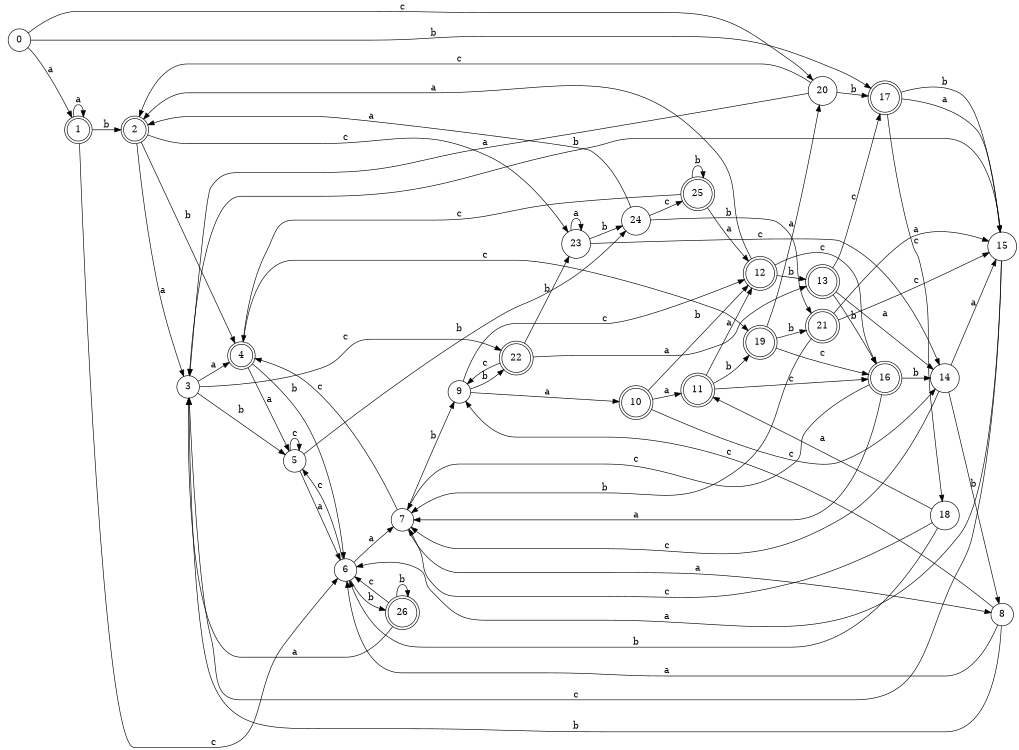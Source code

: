 digraph n22_6 {
__start0 [label="" shape="none"];

rankdir=LR;
size="8,5";

s0 [style="filled", color="black", fillcolor="white" shape="circle", label="0"];
s1 [style="rounded,filled", color="black", fillcolor="white" shape="doublecircle", label="1"];
s2 [style="rounded,filled", color="black", fillcolor="white" shape="doublecircle", label="2"];
s3 [style="filled", color="black", fillcolor="white" shape="circle", label="3"];
s4 [style="rounded,filled", color="black", fillcolor="white" shape="doublecircle", label="4"];
s5 [style="filled", color="black", fillcolor="white" shape="circle", label="5"];
s6 [style="filled", color="black", fillcolor="white" shape="circle", label="6"];
s7 [style="filled", color="black", fillcolor="white" shape="circle", label="7"];
s8 [style="filled", color="black", fillcolor="white" shape="circle", label="8"];
s9 [style="filled", color="black", fillcolor="white" shape="circle", label="9"];
s10 [style="rounded,filled", color="black", fillcolor="white" shape="doublecircle", label="10"];
s11 [style="rounded,filled", color="black", fillcolor="white" shape="doublecircle", label="11"];
s12 [style="rounded,filled", color="black", fillcolor="white" shape="doublecircle", label="12"];
s13 [style="rounded,filled", color="black", fillcolor="white" shape="doublecircle", label="13"];
s14 [style="filled", color="black", fillcolor="white" shape="circle", label="14"];
s15 [style="filled", color="black", fillcolor="white" shape="circle", label="15"];
s16 [style="rounded,filled", color="black", fillcolor="white" shape="doublecircle", label="16"];
s17 [style="rounded,filled", color="black", fillcolor="white" shape="doublecircle", label="17"];
s18 [style="filled", color="black", fillcolor="white" shape="circle", label="18"];
s19 [style="rounded,filled", color="black", fillcolor="white" shape="doublecircle", label="19"];
s20 [style="filled", color="black", fillcolor="white" shape="circle", label="20"];
s21 [style="rounded,filled", color="black", fillcolor="white" shape="doublecircle", label="21"];
s22 [style="rounded,filled", color="black", fillcolor="white" shape="doublecircle", label="22"];
s23 [style="filled", color="black", fillcolor="white" shape="circle", label="23"];
s24 [style="filled", color="black", fillcolor="white" shape="circle", label="24"];
s25 [style="rounded,filled", color="black", fillcolor="white" shape="doublecircle", label="25"];
s26 [style="rounded,filled", color="black", fillcolor="white" shape="doublecircle", label="26"];
s0 -> s1 [label="a"];
s0 -> s17 [label="b"];
s0 -> s20 [label="c"];
s1 -> s1 [label="a"];
s1 -> s2 [label="b"];
s1 -> s6 [label="c"];
s2 -> s3 [label="a"];
s2 -> s4 [label="b"];
s2 -> s23 [label="c"];
s3 -> s4 [label="a"];
s3 -> s5 [label="b"];
s3 -> s22 [label="c"];
s4 -> s5 [label="a"];
s4 -> s6 [label="b"];
s4 -> s19 [label="c"];
s5 -> s6 [label="a"];
s5 -> s24 [label="b"];
s5 -> s5 [label="c"];
s6 -> s7 [label="a"];
s6 -> s26 [label="b"];
s6 -> s5 [label="c"];
s7 -> s8 [label="a"];
s7 -> s9 [label="b"];
s7 -> s4 [label="c"];
s8 -> s6 [label="a"];
s8 -> s3 [label="b"];
s8 -> s9 [label="c"];
s9 -> s10 [label="a"];
s9 -> s22 [label="b"];
s9 -> s12 [label="c"];
s10 -> s11 [label="a"];
s10 -> s12 [label="b"];
s10 -> s14 [label="c"];
s11 -> s12 [label="a"];
s11 -> s19 [label="b"];
s11 -> s16 [label="c"];
s12 -> s2 [label="a"];
s12 -> s13 [label="b"];
s12 -> s16 [label="c"];
s13 -> s14 [label="a"];
s13 -> s16 [label="b"];
s13 -> s17 [label="c"];
s14 -> s15 [label="a"];
s14 -> s8 [label="b"];
s14 -> s7 [label="c"];
s15 -> s6 [label="a"];
s15 -> s3 [label="b"];
s15 -> s3 [label="c"];
s16 -> s7 [label="a"];
s16 -> s14 [label="b"];
s16 -> s7 [label="c"];
s17 -> s15 [label="a"];
s17 -> s15 [label="b"];
s17 -> s18 [label="c"];
s18 -> s11 [label="a"];
s18 -> s6 [label="b"];
s18 -> s7 [label="c"];
s19 -> s20 [label="a"];
s19 -> s21 [label="b"];
s19 -> s16 [label="c"];
s20 -> s3 [label="a"];
s20 -> s17 [label="b"];
s20 -> s2 [label="c"];
s21 -> s15 [label="a"];
s21 -> s7 [label="b"];
s21 -> s15 [label="c"];
s22 -> s13 [label="a"];
s22 -> s23 [label="b"];
s22 -> s9 [label="c"];
s23 -> s23 [label="a"];
s23 -> s24 [label="b"];
s23 -> s14 [label="c"];
s24 -> s2 [label="a"];
s24 -> s21 [label="b"];
s24 -> s25 [label="c"];
s25 -> s12 [label="a"];
s25 -> s25 [label="b"];
s25 -> s4 [label="c"];
s26 -> s3 [label="a"];
s26 -> s26 [label="b"];
s26 -> s6 [label="c"];

}